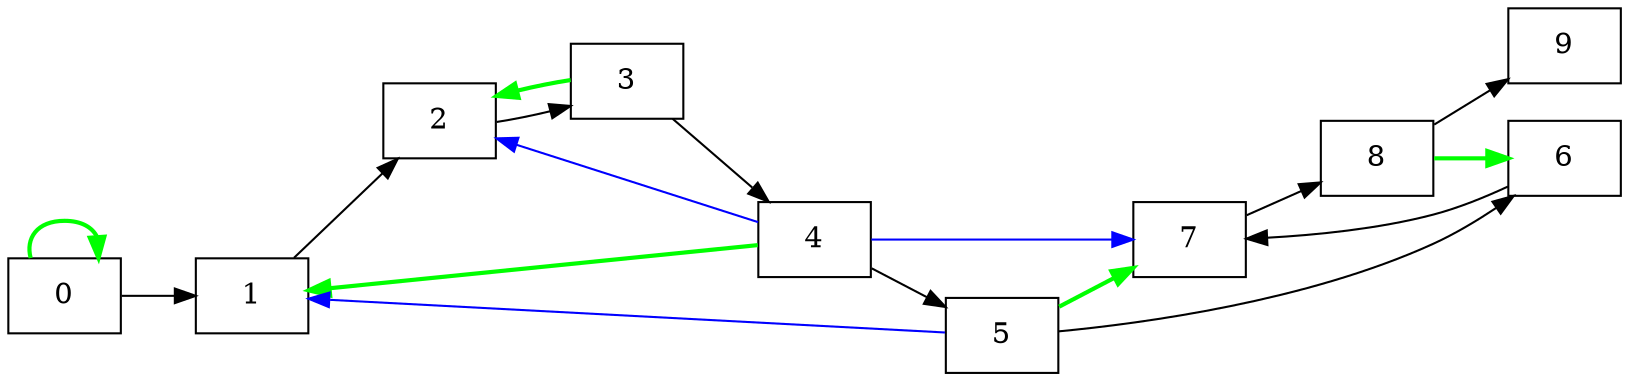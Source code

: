 digraph G{
   rankdir=LR;
   NODE0[shape="box",label="0"];
   NODE1[shape="box",label="1"];
   NODE2[shape="box",label="2"];
   NODE3[shape="box",label="3"];
   NODE4[shape="box",label="4"];
   NODE5[shape="box",label="5"];
   NODE6[shape="box",label="6"];
   NODE7[shape="box",label="7"];
   NODE8[shape="box",label="8"];
   NODE9[shape="box",label="9"];
   NODE0 -> NODE1 [weight=0,color="black"];
   NODE1 -> NODE2 [weight=0,color="black"];
   NODE2 -> NODE3 [weight=0,color="black"];
   NODE3 -> NODE4 [weight=0,color="black"];
   NODE4 -> NODE5 [weight=0,color="black"];
   NODE5 -> NODE6 [weight=0,color="black"];
   NODE6 -> NODE7 [weight=0,color="black"];
   NODE7 -> NODE8 [weight=0,color="black"];
   NODE8 -> NODE9 [weight=0,color="black"];
   NODE0 -> NODE0 [color="green",penwidth=2];
   NODE5 -> NODE1 [color="blue",penwidth=1];
   NODE4 -> NODE2 [color="blue",penwidth=1];
   NODE3 -> NODE2 [color="green",penwidth=2];
   NODE4 -> NODE1 [color="green",penwidth=2];
   NODE5 -> NODE7 [color="green",penwidth=2];
   NODE4 -> NODE7 [color="blue",penwidth=1];
   NODE8 -> NODE6 [color="green",penwidth=2];
}